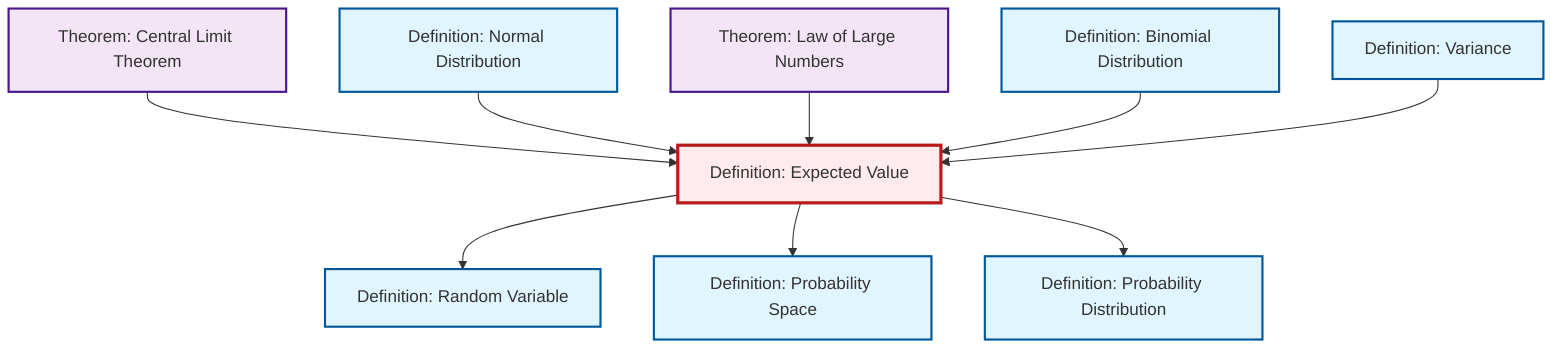 graph TD
    classDef definition fill:#e1f5fe,stroke:#01579b,stroke-width:2px
    classDef theorem fill:#f3e5f5,stroke:#4a148c,stroke-width:2px
    classDef axiom fill:#fff3e0,stroke:#e65100,stroke-width:2px
    classDef example fill:#e8f5e9,stroke:#1b5e20,stroke-width:2px
    classDef current fill:#ffebee,stroke:#b71c1c,stroke-width:3px
    def-binomial-distribution["Definition: Binomial Distribution"]:::definition
    def-probability-distribution["Definition: Probability Distribution"]:::definition
    thm-law-of-large-numbers["Theorem: Law of Large Numbers"]:::theorem
    def-probability-space["Definition: Probability Space"]:::definition
    thm-central-limit["Theorem: Central Limit Theorem"]:::theorem
    def-variance["Definition: Variance"]:::definition
    def-random-variable["Definition: Random Variable"]:::definition
    def-normal-distribution["Definition: Normal Distribution"]:::definition
    def-expectation["Definition: Expected Value"]:::definition
    thm-central-limit --> def-expectation
    def-expectation --> def-random-variable
    def-normal-distribution --> def-expectation
    thm-law-of-large-numbers --> def-expectation
    def-binomial-distribution --> def-expectation
    def-expectation --> def-probability-space
    def-expectation --> def-probability-distribution
    def-variance --> def-expectation
    class def-expectation current